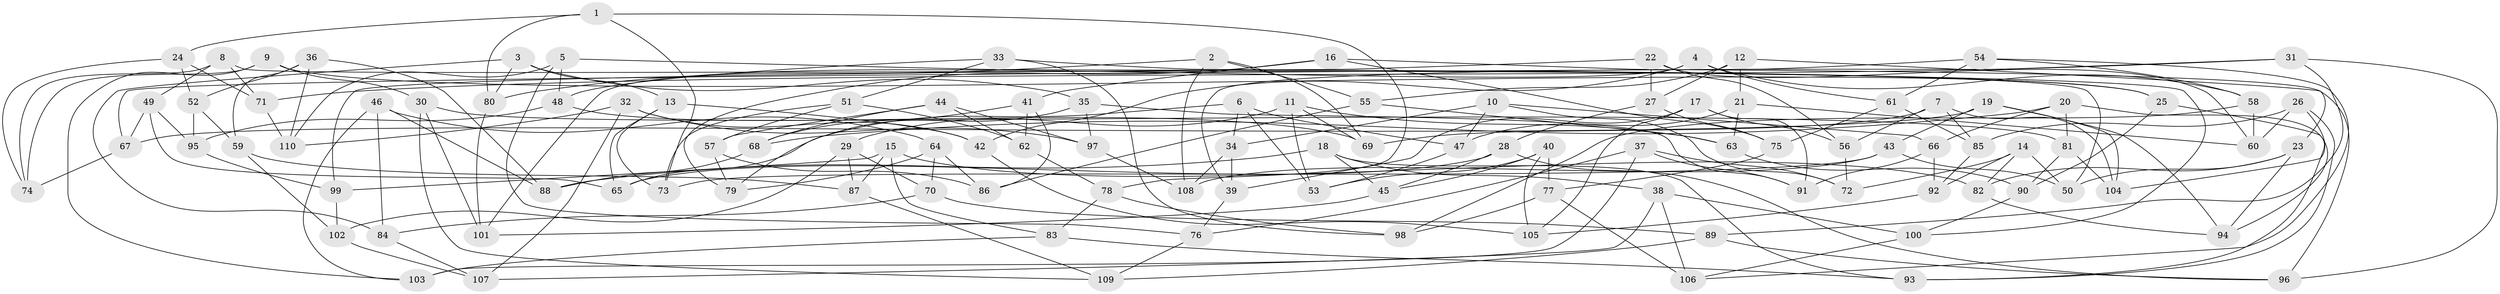 // Generated by graph-tools (version 1.1) at 2025/16/03/09/25 04:16:38]
// undirected, 110 vertices, 220 edges
graph export_dot {
graph [start="1"]
  node [color=gray90,style=filled];
  1;
  2;
  3;
  4;
  5;
  6;
  7;
  8;
  9;
  10;
  11;
  12;
  13;
  14;
  15;
  16;
  17;
  18;
  19;
  20;
  21;
  22;
  23;
  24;
  25;
  26;
  27;
  28;
  29;
  30;
  31;
  32;
  33;
  34;
  35;
  36;
  37;
  38;
  39;
  40;
  41;
  42;
  43;
  44;
  45;
  46;
  47;
  48;
  49;
  50;
  51;
  52;
  53;
  54;
  55;
  56;
  57;
  58;
  59;
  60;
  61;
  62;
  63;
  64;
  65;
  66;
  67;
  68;
  69;
  70;
  71;
  72;
  73;
  74;
  75;
  76;
  77;
  78;
  79;
  80;
  81;
  82;
  83;
  84;
  85;
  86;
  87;
  88;
  89;
  90;
  91;
  92;
  93;
  94;
  95;
  96;
  97;
  98;
  99;
  100;
  101;
  102;
  103;
  104;
  105;
  106;
  107;
  108;
  109;
  110;
  1 -- 24;
  1 -- 78;
  1 -- 80;
  1 -- 73;
  2 -- 108;
  2 -- 55;
  2 -- 69;
  2 -- 80;
  3 -- 84;
  3 -- 35;
  3 -- 80;
  3 -- 13;
  4 -- 58;
  4 -- 101;
  4 -- 42;
  4 -- 61;
  5 -- 110;
  5 -- 76;
  5 -- 25;
  5 -- 48;
  6 -- 53;
  6 -- 34;
  6 -- 65;
  6 -- 47;
  7 -- 56;
  7 -- 85;
  7 -- 104;
  7 -- 69;
  8 -- 71;
  8 -- 74;
  8 -- 49;
  8 -- 50;
  9 -- 103;
  9 -- 74;
  9 -- 30;
  9 -- 25;
  10 -- 34;
  10 -- 72;
  10 -- 66;
  10 -- 47;
  11 -- 69;
  11 -- 29;
  11 -- 53;
  11 -- 63;
  12 -- 55;
  12 -- 27;
  12 -- 21;
  12 -- 23;
  13 -- 73;
  13 -- 65;
  13 -- 42;
  14 -- 82;
  14 -- 92;
  14 -- 72;
  14 -- 50;
  15 -- 82;
  15 -- 83;
  15 -- 99;
  15 -- 87;
  16 -- 41;
  16 -- 96;
  16 -- 79;
  16 -- 75;
  17 -- 39;
  17 -- 105;
  17 -- 56;
  17 -- 91;
  18 -- 45;
  18 -- 38;
  18 -- 93;
  18 -- 88;
  19 -- 43;
  19 -- 67;
  19 -- 104;
  19 -- 94;
  20 -- 68;
  20 -- 66;
  20 -- 81;
  20 -- 93;
  21 -- 60;
  21 -- 63;
  21 -- 47;
  22 -- 27;
  22 -- 56;
  22 -- 60;
  22 -- 99;
  23 -- 94;
  23 -- 50;
  23 -- 82;
  24 -- 52;
  24 -- 71;
  24 -- 74;
  25 -- 94;
  25 -- 90;
  26 -- 93;
  26 -- 104;
  26 -- 85;
  26 -- 60;
  27 -- 28;
  27 -- 75;
  28 -- 65;
  28 -- 96;
  28 -- 45;
  29 -- 102;
  29 -- 87;
  29 -- 70;
  30 -- 109;
  30 -- 81;
  30 -- 101;
  31 -- 89;
  31 -- 71;
  31 -- 39;
  31 -- 96;
  32 -- 107;
  32 -- 97;
  32 -- 110;
  32 -- 42;
  33 -- 48;
  33 -- 51;
  33 -- 100;
  33 -- 98;
  34 -- 108;
  34 -- 39;
  35 -- 97;
  35 -- 91;
  35 -- 79;
  36 -- 52;
  36 -- 59;
  36 -- 110;
  36 -- 88;
  37 -- 91;
  37 -- 103;
  37 -- 72;
  37 -- 76;
  38 -- 107;
  38 -- 106;
  38 -- 100;
  39 -- 76;
  40 -- 53;
  40 -- 77;
  40 -- 45;
  40 -- 105;
  41 -- 62;
  41 -- 86;
  41 -- 68;
  42 -- 105;
  43 -- 73;
  43 -- 108;
  43 -- 50;
  44 -- 57;
  44 -- 68;
  44 -- 97;
  44 -- 62;
  45 -- 101;
  46 -- 88;
  46 -- 84;
  46 -- 103;
  46 -- 64;
  47 -- 53;
  48 -- 95;
  48 -- 69;
  49 -- 95;
  49 -- 67;
  49 -- 65;
  51 -- 62;
  51 -- 73;
  51 -- 57;
  52 -- 59;
  52 -- 95;
  54 -- 61;
  54 -- 67;
  54 -- 58;
  54 -- 106;
  55 -- 63;
  55 -- 86;
  56 -- 72;
  57 -- 79;
  57 -- 86;
  58 -- 98;
  58 -- 60;
  59 -- 102;
  59 -- 87;
  61 -- 85;
  61 -- 75;
  62 -- 78;
  63 -- 90;
  64 -- 70;
  64 -- 86;
  64 -- 79;
  66 -- 92;
  66 -- 91;
  67 -- 74;
  68 -- 88;
  70 -- 84;
  70 -- 89;
  71 -- 110;
  75 -- 77;
  76 -- 109;
  77 -- 98;
  77 -- 106;
  78 -- 98;
  78 -- 83;
  80 -- 101;
  81 -- 104;
  81 -- 90;
  82 -- 94;
  83 -- 93;
  83 -- 103;
  84 -- 107;
  85 -- 92;
  87 -- 109;
  89 -- 109;
  89 -- 96;
  90 -- 100;
  92 -- 105;
  95 -- 99;
  97 -- 108;
  99 -- 102;
  100 -- 106;
  102 -- 107;
}
